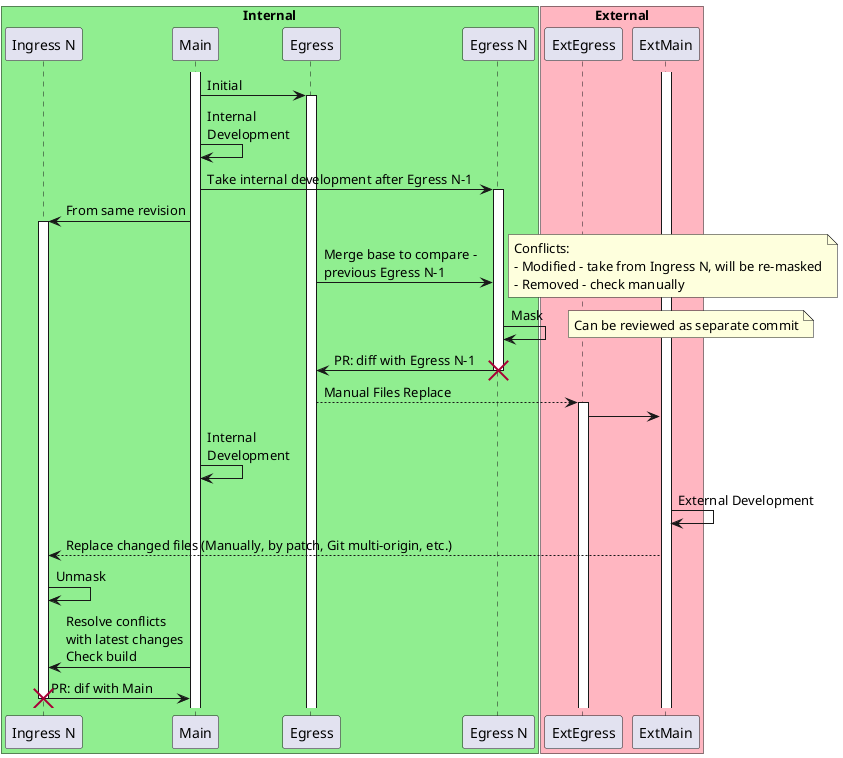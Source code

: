 @startuml
box "Internal" #LightGreen
participant Ingress_N as "Ingress N"
participant Main
participant Egress
participant Egress_N as "Egress N"
end box

box "External" #LightPink
participant ExtEgress
participant ExtMain
end box

activate Main
activate ExtMain

Main -> Egress: Initial
activate Egress

Main -> Main: Internal\nDevelopment

Main -> Egress_N: Take internal development after Egress N-1
activate Egress_N
Main -> Ingress_N: From same revision
activate Ingress_N
Egress -> Egress_N: Merge base to compare -\nprevious Egress N-1
note right
  Conflicts:
  - Modified - take from Ingress N, will be re-masked
  - Removed - check manually
end note
Egress_N -> Egress_N: Mask
note right
  Can be reviewed as separate commit
end note
Egress_N -> Egress: PR: diff with Egress N-1
destroy Egress_N
Egress --> ExtEgress: Manual Files Replace
activate ExtEgress

ExtEgress -> ExtMain
Main -> Main: Internal\nDevelopment
ExtMain -> ExtMain: External Development

ExtMain --> Ingress_N: Replace changed files (Manually, by patch, Git multi-origin, etc.)
Ingress_N -> Ingress_N: Unmask
Ingress_N <- Main: Resolve conflicts\nwith latest changes\nCheck build
Ingress_N -> Main: PR: dif with Main
destroy Ingress_N

@enduml

